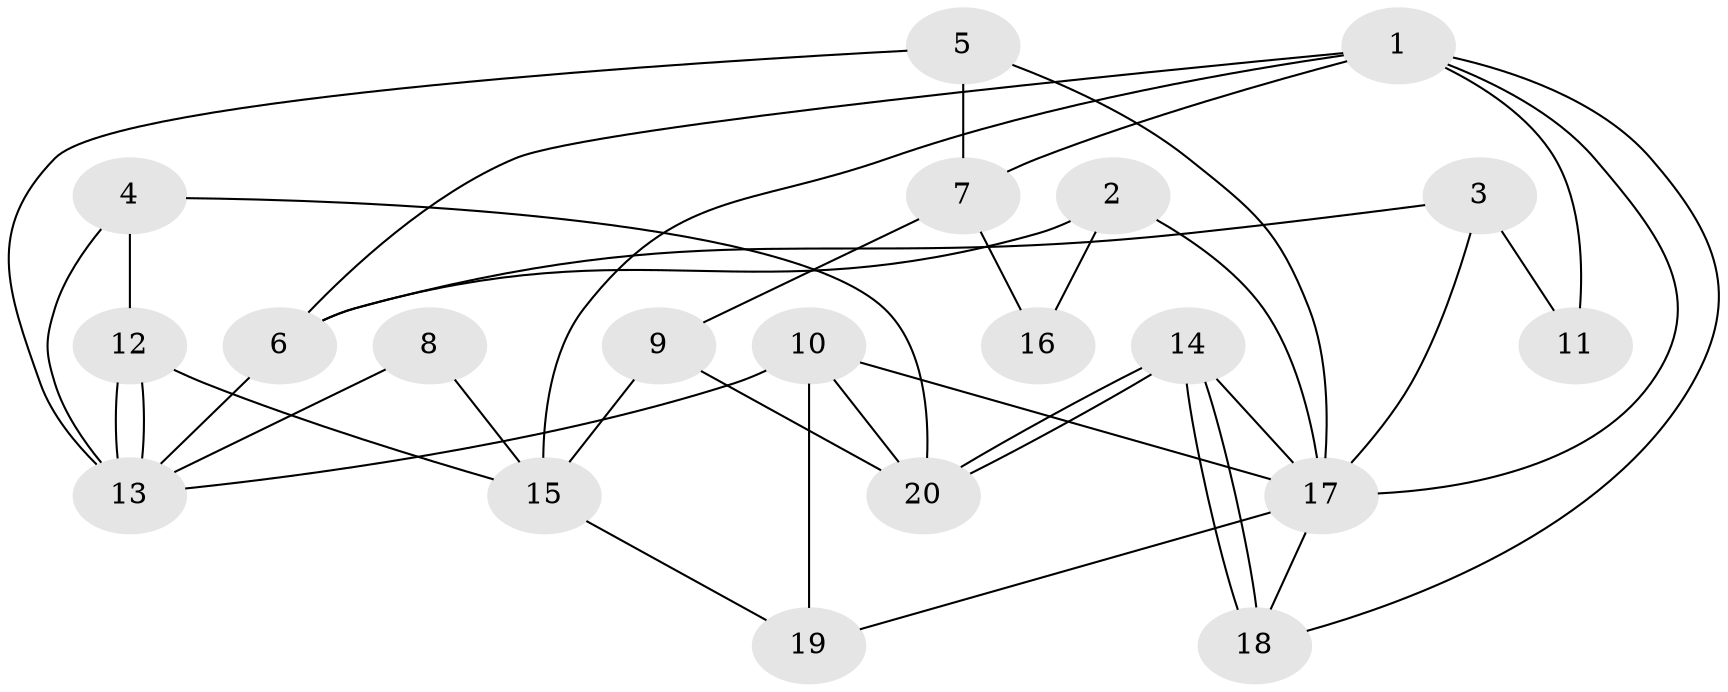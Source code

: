 // Generated by graph-tools (version 1.1) at 2025/46/02/15/25 05:46:28]
// undirected, 20 vertices, 40 edges
graph export_dot {
graph [start="1"]
  node [color=gray90,style=filled];
  1;
  2;
  3;
  4;
  5;
  6;
  7;
  8;
  9;
  10;
  11;
  12;
  13;
  14;
  15;
  16;
  17;
  18;
  19;
  20;
  1 -- 18;
  1 -- 17;
  1 -- 6;
  1 -- 7;
  1 -- 11;
  1 -- 15;
  2 -- 6;
  2 -- 17;
  2 -- 16;
  3 -- 17;
  3 -- 6;
  3 -- 11;
  4 -- 12;
  4 -- 20;
  4 -- 13;
  5 -- 13;
  5 -- 17;
  5 -- 7;
  6 -- 13;
  7 -- 9;
  7 -- 16;
  8 -- 15;
  8 -- 13;
  9 -- 20;
  9 -- 15;
  10 -- 13;
  10 -- 17;
  10 -- 19;
  10 -- 20;
  12 -- 13;
  12 -- 13;
  12 -- 15;
  14 -- 20;
  14 -- 20;
  14 -- 18;
  14 -- 18;
  14 -- 17;
  15 -- 19;
  17 -- 19;
  17 -- 18;
}
